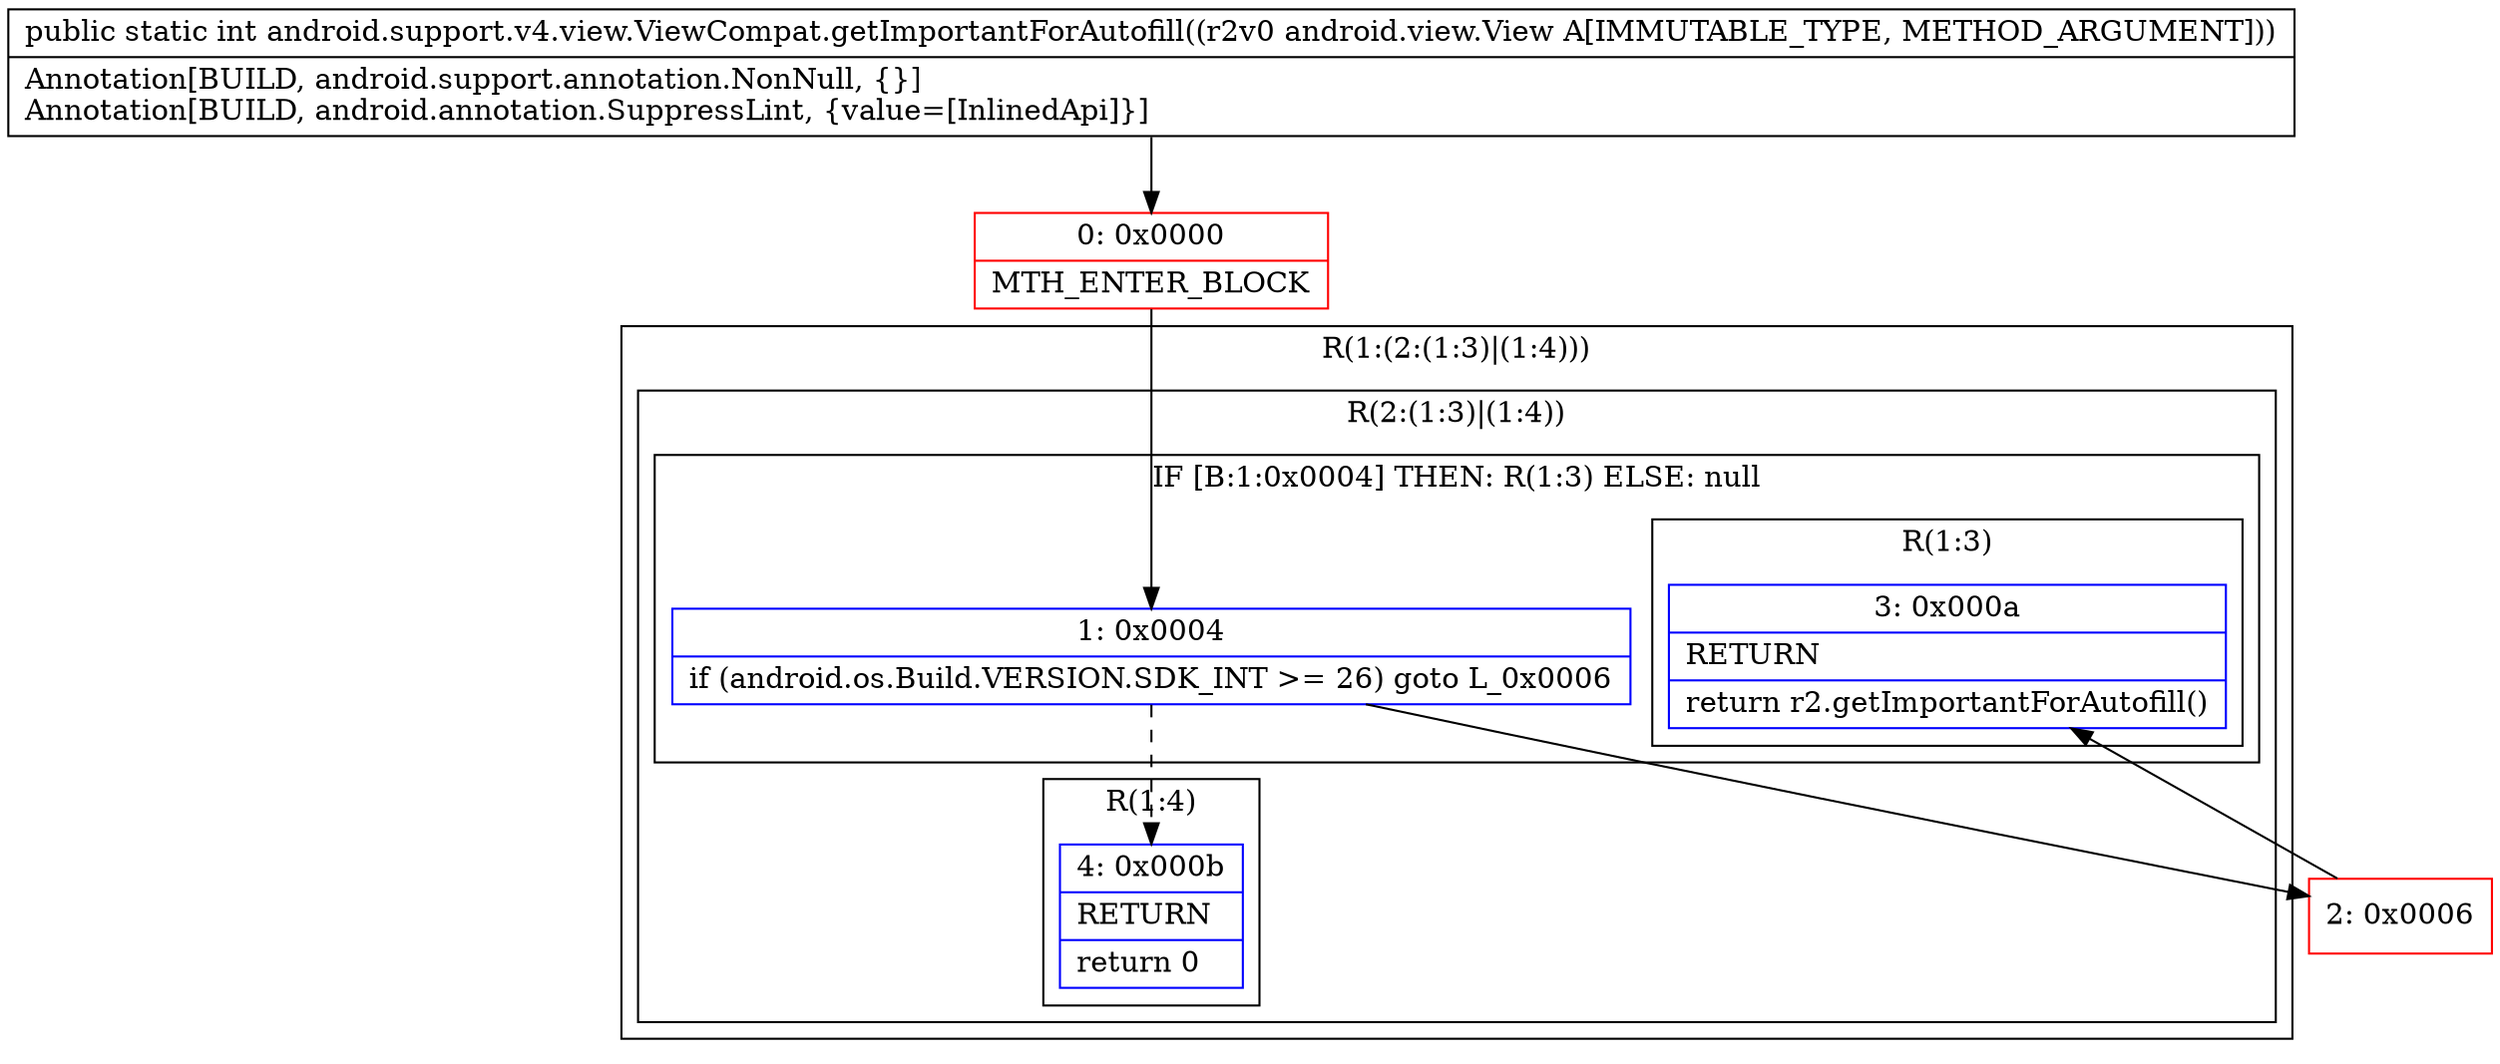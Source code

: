 digraph "CFG forandroid.support.v4.view.ViewCompat.getImportantForAutofill(Landroid\/view\/View;)I" {
subgraph cluster_Region_1797623005 {
label = "R(1:(2:(1:3)|(1:4)))";
node [shape=record,color=blue];
subgraph cluster_Region_1329930609 {
label = "R(2:(1:3)|(1:4))";
node [shape=record,color=blue];
subgraph cluster_IfRegion_766974980 {
label = "IF [B:1:0x0004] THEN: R(1:3) ELSE: null";
node [shape=record,color=blue];
Node_1 [shape=record,label="{1\:\ 0x0004|if (android.os.Build.VERSION.SDK_INT \>= 26) goto L_0x0006\l}"];
subgraph cluster_Region_1027117030 {
label = "R(1:3)";
node [shape=record,color=blue];
Node_3 [shape=record,label="{3\:\ 0x000a|RETURN\l|return r2.getImportantForAutofill()\l}"];
}
}
subgraph cluster_Region_2059190264 {
label = "R(1:4)";
node [shape=record,color=blue];
Node_4 [shape=record,label="{4\:\ 0x000b|RETURN\l|return 0\l}"];
}
}
}
Node_0 [shape=record,color=red,label="{0\:\ 0x0000|MTH_ENTER_BLOCK\l}"];
Node_2 [shape=record,color=red,label="{2\:\ 0x0006}"];
MethodNode[shape=record,label="{public static int android.support.v4.view.ViewCompat.getImportantForAutofill((r2v0 android.view.View A[IMMUTABLE_TYPE, METHOD_ARGUMENT]))  | Annotation[BUILD, android.support.annotation.NonNull, \{\}]\lAnnotation[BUILD, android.annotation.SuppressLint, \{value=[InlinedApi]\}]\l}"];
MethodNode -> Node_0;
Node_1 -> Node_2;
Node_1 -> Node_4[style=dashed];
Node_0 -> Node_1;
Node_2 -> Node_3;
}

